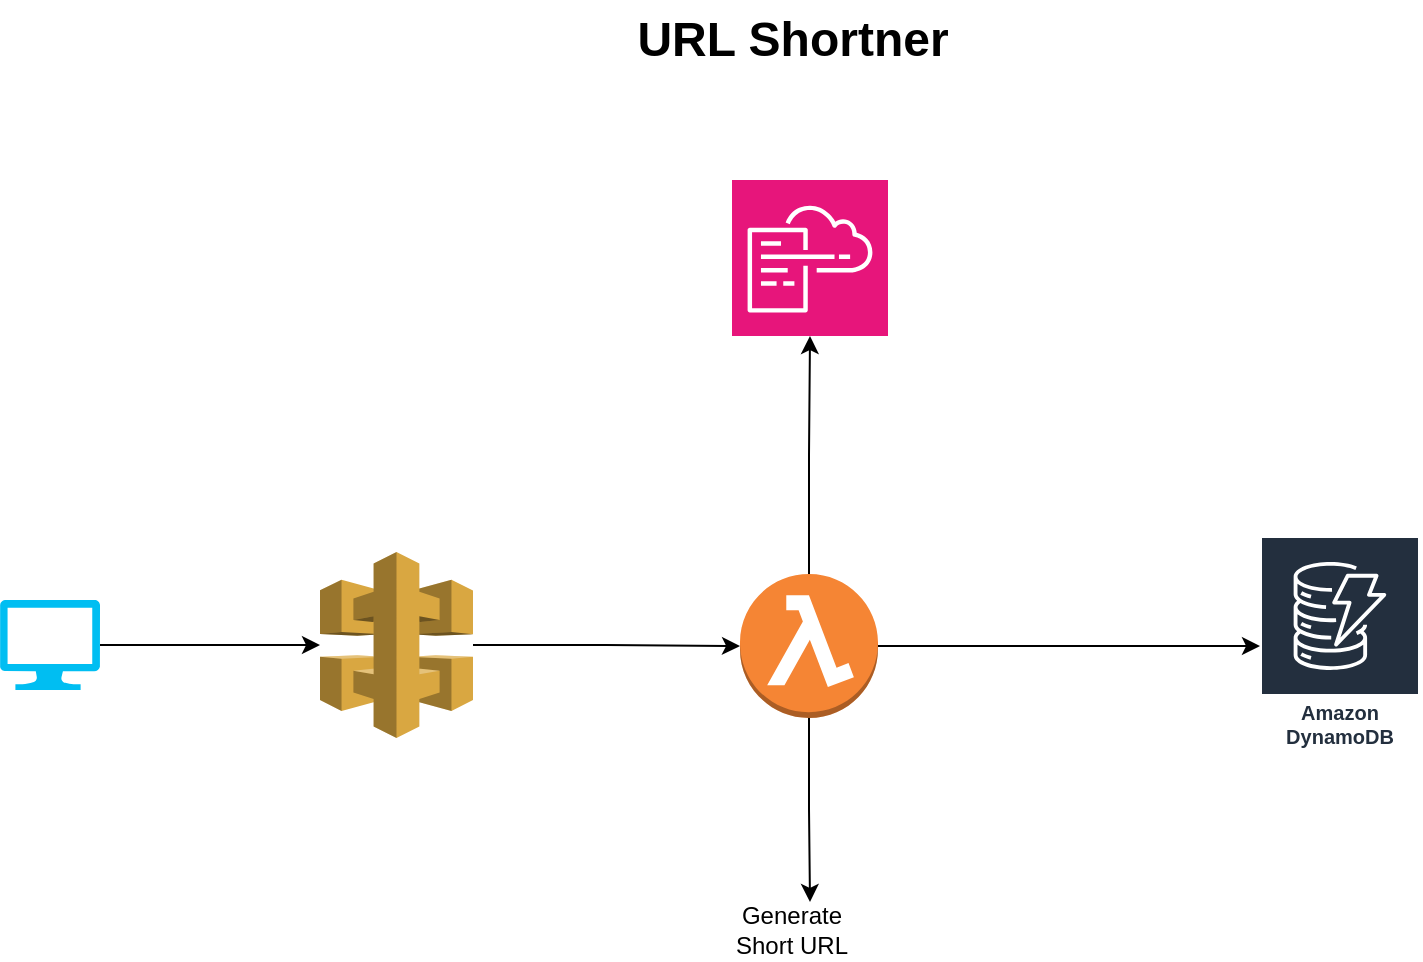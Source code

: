 <mxfile version="28.2.0">
  <diagram name="Page-1" id="4_JqPBNVKyjY7bX3ezKa">
    <mxGraphModel dx="1426" dy="743" grid="1" gridSize="10" guides="1" tooltips="1" connect="1" arrows="1" fold="1" page="1" pageScale="1" pageWidth="850" pageHeight="1100" math="0" shadow="0">
      <root>
        <mxCell id="0" />
        <mxCell id="1" parent="0" />
        <mxCell id="lGGVRHCySRyDh5O0Jhen-7" value="" style="edgeStyle=orthogonalEdgeStyle;rounded=0;orthogonalLoop=1;jettySize=auto;html=1;" edge="1" parent="1" source="lGGVRHCySRyDh5O0Jhen-1" target="lGGVRHCySRyDh5O0Jhen-2">
          <mxGeometry relative="1" as="geometry" />
        </mxCell>
        <mxCell id="lGGVRHCySRyDh5O0Jhen-1" value="" style="verticalLabelPosition=bottom;html=1;verticalAlign=top;align=center;strokeColor=none;fillColor=#00BEF2;shape=mxgraph.azure.computer;pointerEvents=1;" vertex="1" parent="1">
          <mxGeometry x="60" y="320" width="50" height="45" as="geometry" />
        </mxCell>
        <mxCell id="lGGVRHCySRyDh5O0Jhen-8" style="edgeStyle=orthogonalEdgeStyle;rounded=0;orthogonalLoop=1;jettySize=auto;html=1;" edge="1" parent="1" source="lGGVRHCySRyDh5O0Jhen-2" target="lGGVRHCySRyDh5O0Jhen-3">
          <mxGeometry relative="1" as="geometry" />
        </mxCell>
        <mxCell id="lGGVRHCySRyDh5O0Jhen-2" value="" style="outlineConnect=0;dashed=0;verticalLabelPosition=bottom;verticalAlign=top;align=center;html=1;shape=mxgraph.aws3.api_gateway;fillColor=#D9A741;gradientColor=none;" vertex="1" parent="1">
          <mxGeometry x="220" y="296" width="76.5" height="93" as="geometry" />
        </mxCell>
        <mxCell id="lGGVRHCySRyDh5O0Jhen-9" style="edgeStyle=orthogonalEdgeStyle;rounded=0;orthogonalLoop=1;jettySize=auto;html=1;" edge="1" parent="1" source="lGGVRHCySRyDh5O0Jhen-3" target="lGGVRHCySRyDh5O0Jhen-4">
          <mxGeometry relative="1" as="geometry" />
        </mxCell>
        <mxCell id="lGGVRHCySRyDh5O0Jhen-10" style="edgeStyle=orthogonalEdgeStyle;rounded=0;orthogonalLoop=1;jettySize=auto;html=1;" edge="1" parent="1" source="lGGVRHCySRyDh5O0Jhen-3" target="lGGVRHCySRyDh5O0Jhen-5">
          <mxGeometry relative="1" as="geometry" />
        </mxCell>
        <mxCell id="lGGVRHCySRyDh5O0Jhen-3" value="" style="outlineConnect=0;dashed=0;verticalLabelPosition=bottom;verticalAlign=top;align=center;html=1;shape=mxgraph.aws3.lambda_function;fillColor=#F58534;gradientColor=none;" vertex="1" parent="1">
          <mxGeometry x="430" y="307" width="69" height="72" as="geometry" />
        </mxCell>
        <mxCell id="lGGVRHCySRyDh5O0Jhen-4" value="" style="sketch=0;points=[[0,0,0],[0.25,0,0],[0.5,0,0],[0.75,0,0],[1,0,0],[0,1,0],[0.25,1,0],[0.5,1,0],[0.75,1,0],[1,1,0],[0,0.25,0],[0,0.5,0],[0,0.75,0],[1,0.25,0],[1,0.5,0],[1,0.75,0]];points=[[0,0,0],[0.25,0,0],[0.5,0,0],[0.75,0,0],[1,0,0],[0,1,0],[0.25,1,0],[0.5,1,0],[0.75,1,0],[1,1,0],[0,0.25,0],[0,0.5,0],[0,0.75,0],[1,0.25,0],[1,0.5,0],[1,0.75,0]];outlineConnect=0;fontColor=#232F3E;fillColor=#E7157B;strokeColor=#ffffff;dashed=0;verticalLabelPosition=bottom;verticalAlign=top;align=center;html=1;fontSize=12;fontStyle=0;aspect=fixed;shape=mxgraph.aws4.resourceIcon;resIcon=mxgraph.aws4.cloudformation;" vertex="1" parent="1">
          <mxGeometry x="426" y="110" width="78" height="78" as="geometry" />
        </mxCell>
        <mxCell id="lGGVRHCySRyDh5O0Jhen-5" value="Amazon DynamoDB" style="sketch=0;outlineConnect=0;fontColor=#232F3E;gradientColor=none;strokeColor=#ffffff;fillColor=#232F3E;dashed=0;verticalLabelPosition=middle;verticalAlign=bottom;align=center;html=1;whiteSpace=wrap;fontSize=10;fontStyle=1;spacing=3;shape=mxgraph.aws4.productIcon;prIcon=mxgraph.aws4.dynamodb;" vertex="1" parent="1">
          <mxGeometry x="690" y="288" width="80" height="110" as="geometry" />
        </mxCell>
        <mxCell id="lGGVRHCySRyDh5O0Jhen-6" value="Generate Short URL" style="text;html=1;align=center;verticalAlign=middle;whiteSpace=wrap;rounded=0;" vertex="1" parent="1">
          <mxGeometry x="426" y="470" width="60" height="30" as="geometry" />
        </mxCell>
        <mxCell id="lGGVRHCySRyDh5O0Jhen-11" style="edgeStyle=orthogonalEdgeStyle;rounded=0;orthogonalLoop=1;jettySize=auto;html=1;entryX=0.65;entryY=0.033;entryDx=0;entryDy=0;entryPerimeter=0;" edge="1" parent="1" source="lGGVRHCySRyDh5O0Jhen-3" target="lGGVRHCySRyDh5O0Jhen-6">
          <mxGeometry relative="1" as="geometry" />
        </mxCell>
        <mxCell id="lGGVRHCySRyDh5O0Jhen-12" value="URL Shortner" style="text;strokeColor=none;fillColor=none;html=1;fontSize=24;fontStyle=1;verticalAlign=middle;align=center;" vertex="1" parent="1">
          <mxGeometry x="406" y="20" width="100" height="40" as="geometry" />
        </mxCell>
      </root>
    </mxGraphModel>
  </diagram>
</mxfile>
